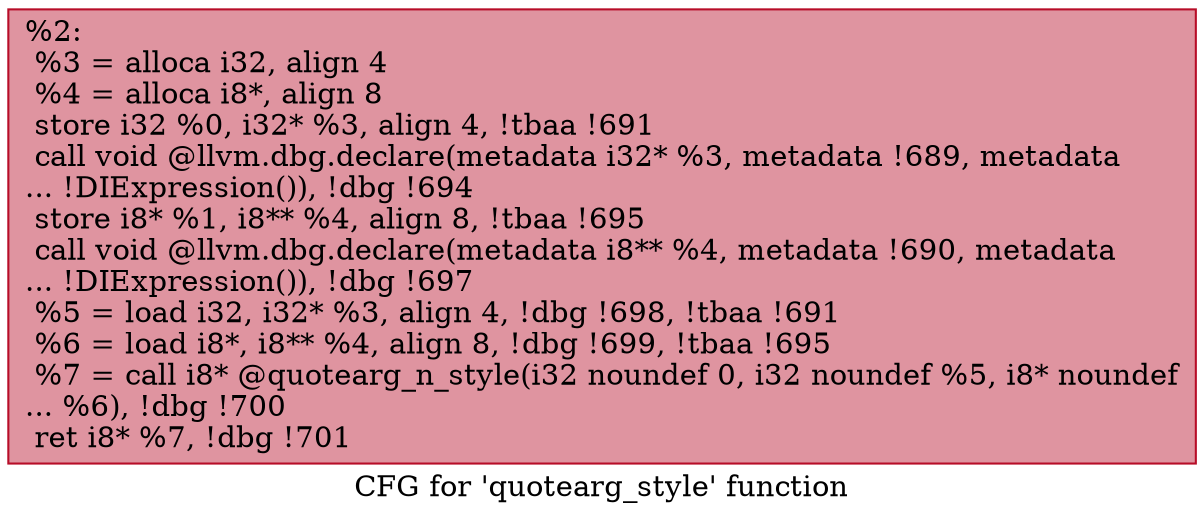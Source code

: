 digraph "CFG for 'quotearg_style' function" {
	label="CFG for 'quotearg_style' function";

	Node0x6effa0 [shape=record,color="#b70d28ff", style=filled, fillcolor="#b70d2870",label="{%2:\l  %3 = alloca i32, align 4\l  %4 = alloca i8*, align 8\l  store i32 %0, i32* %3, align 4, !tbaa !691\l  call void @llvm.dbg.declare(metadata i32* %3, metadata !689, metadata\l... !DIExpression()), !dbg !694\l  store i8* %1, i8** %4, align 8, !tbaa !695\l  call void @llvm.dbg.declare(metadata i8** %4, metadata !690, metadata\l... !DIExpression()), !dbg !697\l  %5 = load i32, i32* %3, align 4, !dbg !698, !tbaa !691\l  %6 = load i8*, i8** %4, align 8, !dbg !699, !tbaa !695\l  %7 = call i8* @quotearg_n_style(i32 noundef 0, i32 noundef %5, i8* noundef\l... %6), !dbg !700\l  ret i8* %7, !dbg !701\l}"];
}
